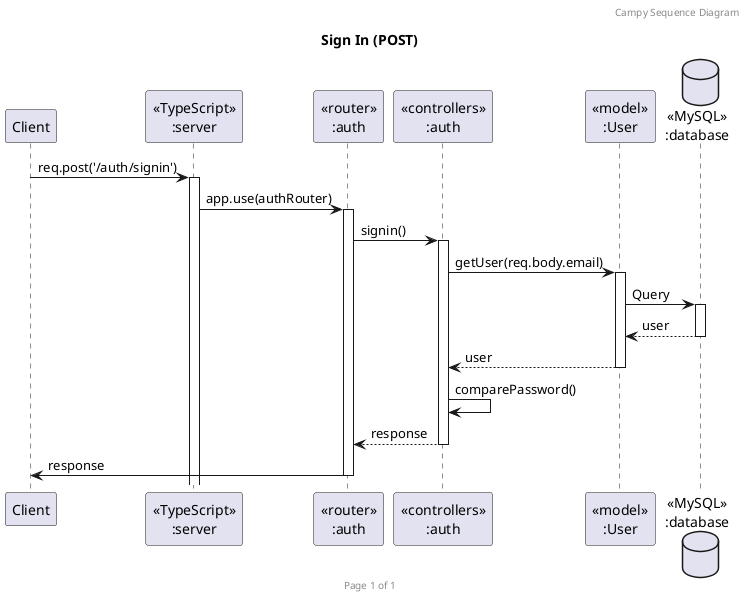 @startuml Manage Hospital (POST)

header Campy Sequence Diagram
footer Page %page% of %lastpage%
title "Sign In (POST)"

participant "Client" as client
participant "<<TypeScript>>\n:server" as server
participant "<<router>>\n:auth" as router
participant "<<controllers>>\n:auth" as service
participant "<<model>>\n:User" as userModel
database "<<MySQL>>\n:database" as db

client->server ++:req.post('/auth/signin')
server->router ++:app.use(authRouter)
router -> service ++:signin()
service->userModel ++:getUser(req.body.email)
userModel ->db ++: Query
db --> userModel --: user
service <-- userModel --:user
service -> service :comparePassword()
service-->router --:response
router->client --:response

@enduml
